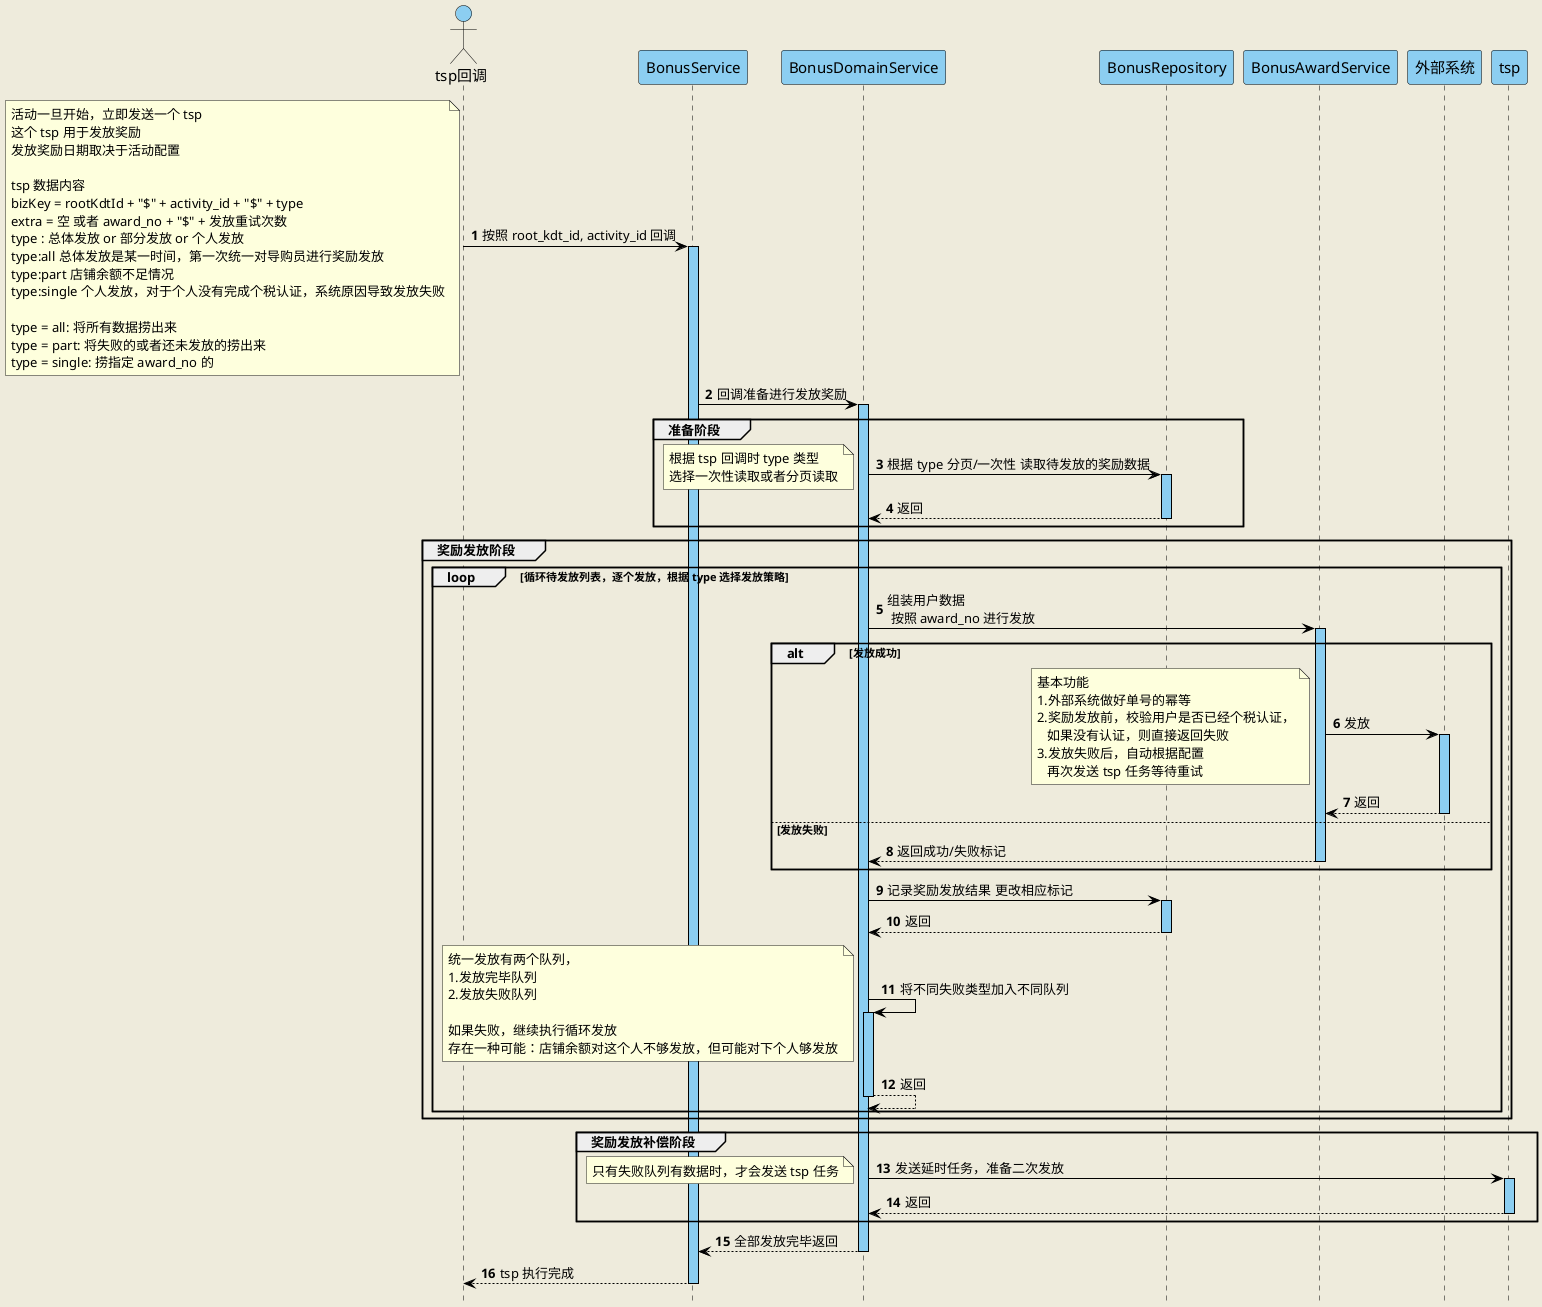 @startuml
'https://plantuml.com/sequence-diagram
hide footbox
skinparam backgroundColor #EEEBDC
autoActivate on
autonumber

skinparam sequence {
ArrowColor black
ActorBorderColor black
LifeLineBorderColor black
LifeLineBackgroundColor #8CCEF1

ParticipantBorderColor black
ParticipantBackgroundColor #8CCEF1
'ParticipantFontName Impact
ParticipantFontSize 15
ParticipantFontColor black

ActorBackgroundColor #8CCEF1
ActorFontColor black
ActorFontSize 15
ActorFontName Aapex
}

actor tsp回调 as tsp
Participant BonusService
Participant BonusDomainService
Participant BonusRepository
Participant BonusAwardService
Participant 外部系统 as out
Participant tsp as publish

tsp -> BonusService : 按照 root_kdt_id, activity_id 回调
note left
    活动一旦开始，立即发送一个 tsp
    这个 tsp 用于发放奖励
    发放奖励日期取决于活动配置

    tsp 数据内容
    bizKey = rootKdtId + "$" + activity_id + "$" + type
    extra = 空 或者 award_no + "$" + 发放重试次数
    type : 总体发放 or 部分发放 or 个人发放
    type:all 总体发放是某一时间，第一次统一对导购员进行奖励发放
    type:part 店铺余额不足情况
    type:single 个人发放，对于个人没有完成个税认证，系统原因导致发放失败

    type = all: 将所有数据捞出来
    type = part: 将失败的或者还未发放的捞出来
    type = single: 捞指定 award_no 的
end note

BonusService -> BonusDomainService : 回调准备进行发放奖励

group 准备阶段
    BonusDomainService -> BonusRepository : 根据 type 分页/一次性 读取待发放的奖励数据
    note left
        根据 tsp 回调时 type 类型
        选择一次性读取或者分页读取
    end note
    return 返回
end group


group 奖励发放阶段
    loop 循环待发放列表，逐个发放，根据 type 选择发放策略
        BonusDomainService -> BonusAwardService : 组装用户数据 \n 按照 award_no 进行发放
        alt 发放成功
            BonusAwardService -> out : 发放
            note left
                基本功能
                1.外部系统做好单号的幂等
                2.奖励发放前，校验用户是否已经个税认证，
                   如果没有认证，则直接返回失败
                3.发放失败后，自动根据配置
                   再次发送 tsp 任务等待重试
            end note
            return 返回

        else 发放失败
            return 返回成功/失败标记
        end

        BonusDomainService -> BonusRepository : 记录奖励发放结果 更改相应标记
        return 返回

        BonusDomainService -> BonusDomainService : 将不同失败类型加入不同队列
        note left
            统一发放有两个队列，
            1.发放完毕队列
            2.发放失败队列

            如果失败，继续执行循环发放
            存在一种可能：店铺余额对这个人不够发放，但可能对下个人够发放
        end note
        return 返回
    end
end group

group 奖励发放补偿阶段
    BonusDomainService -> publish : 发送延时任务，准备二次发放
      note left
        只有失败队列有数据时，才会发送 tsp 任务
      end note
    return 返回
end group


return 全部发放完毕返回
return tsp 执行完成

@enduml